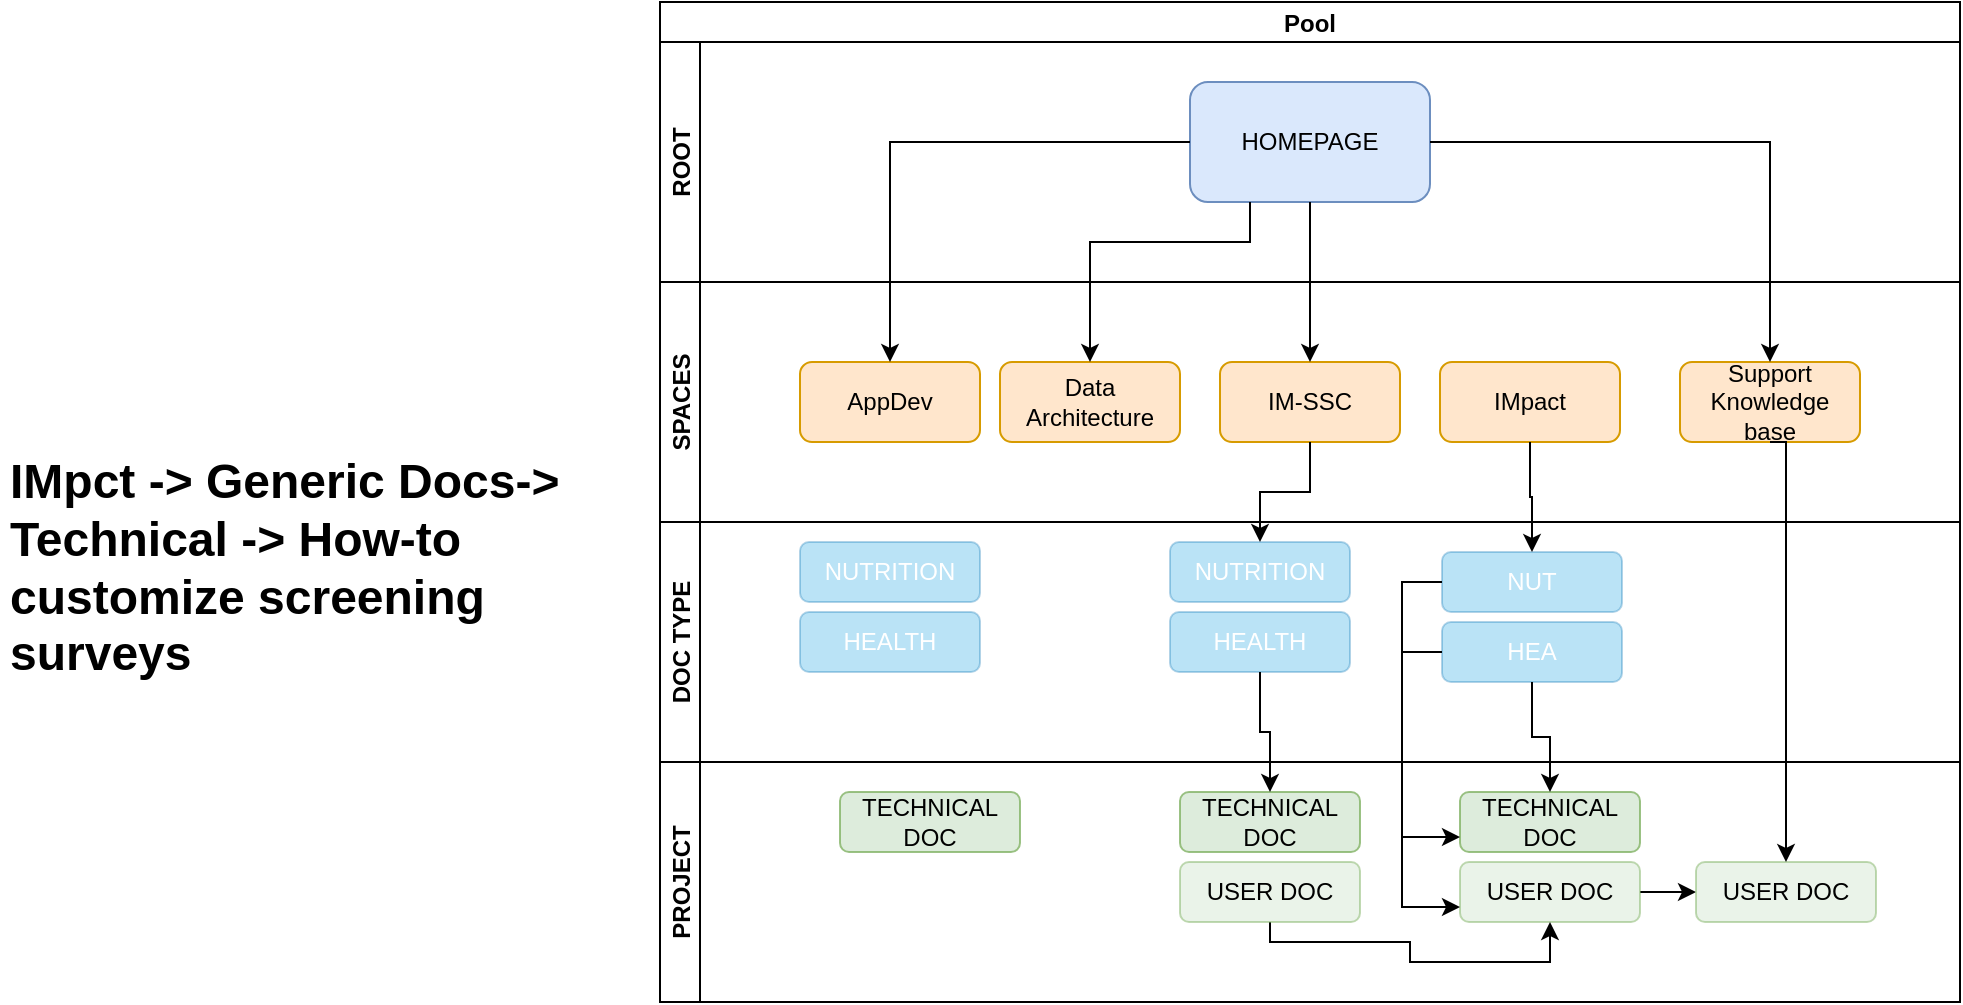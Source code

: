 <mxfile version="16.5.3" type="github">
  <diagram id="HMgrvoSyfSKHuGCKJPUB" name="Page-1">
    <mxGraphModel dx="1209" dy="671" grid="1" gridSize="10" guides="1" tooltips="1" connect="1" arrows="1" fold="1" page="1" pageScale="1" pageWidth="1169" pageHeight="1654" math="0" shadow="0">
      <root>
        <mxCell id="0" />
        <mxCell id="1" parent="0" />
        <mxCell id="sUrJkroGvJb6hWGGBYY--3" value="Pool" style="swimlane;childLayout=stackLayout;resizeParent=1;resizeParentMax=0;horizontal=1;startSize=20;horizontalStack=0;" parent="1" vertex="1">
          <mxGeometry x="330" y="20" width="650" height="380" as="geometry" />
        </mxCell>
        <mxCell id="sUrJkroGvJb6hWGGBYY--4" value="ROOT" style="swimlane;startSize=20;horizontal=0;" parent="sUrJkroGvJb6hWGGBYY--3" vertex="1">
          <mxGeometry y="20" width="650" height="120" as="geometry" />
        </mxCell>
        <mxCell id="sUrJkroGvJb6hWGGBYY--1" value="HOMEPAGE" style="rounded=1;whiteSpace=wrap;html=1;fillColor=#dae8fc;strokeColor=#6c8ebf;" parent="sUrJkroGvJb6hWGGBYY--4" vertex="1">
          <mxGeometry x="265" y="20" width="120" height="60" as="geometry" />
        </mxCell>
        <mxCell id="sUrJkroGvJb6hWGGBYY--5" value="SPACES" style="swimlane;startSize=20;horizontal=0;" parent="sUrJkroGvJb6hWGGBYY--3" vertex="1">
          <mxGeometry y="140" width="650" height="120" as="geometry" />
        </mxCell>
        <mxCell id="sUrJkroGvJb6hWGGBYY--2" value="AppDev" style="rounded=1;whiteSpace=wrap;html=1;fillColor=#ffe6cc;strokeColor=#d79b00;" parent="sUrJkroGvJb6hWGGBYY--5" vertex="1">
          <mxGeometry x="70" y="40" width="90" height="40" as="geometry" />
        </mxCell>
        <mxCell id="sUrJkroGvJb6hWGGBYY--7" value="IM-SSC" style="rounded=1;whiteSpace=wrap;html=1;fillColor=#ffe6cc;strokeColor=#d79b00;" parent="sUrJkroGvJb6hWGGBYY--5" vertex="1">
          <mxGeometry x="280" y="40" width="90" height="40" as="geometry" />
        </mxCell>
        <mxCell id="sUrJkroGvJb6hWGGBYY--8" value="Support Knowledge base" style="rounded=1;whiteSpace=wrap;html=1;fillColor=#ffe6cc;strokeColor=#d79b00;" parent="sUrJkroGvJb6hWGGBYY--5" vertex="1">
          <mxGeometry x="510" y="40" width="90" height="40" as="geometry" />
        </mxCell>
        <mxCell id="VwkPq1fQDM31158uUM1_-1" value="Data Architecture" style="rounded=1;whiteSpace=wrap;html=1;fillColor=#ffe6cc;strokeColor=#d79b00;" vertex="1" parent="sUrJkroGvJb6hWGGBYY--5">
          <mxGeometry x="170" y="40" width="90" height="40" as="geometry" />
        </mxCell>
        <mxCell id="VwkPq1fQDM31158uUM1_-4" value="IMpact" style="rounded=1;whiteSpace=wrap;html=1;fillColor=#ffe6cc;strokeColor=#d79b00;" vertex="1" parent="sUrJkroGvJb6hWGGBYY--5">
          <mxGeometry x="390" y="40" width="90" height="40" as="geometry" />
        </mxCell>
        <mxCell id="sUrJkroGvJb6hWGGBYY--6" value="DOC TYPE" style="swimlane;startSize=20;horizontal=0;" parent="sUrJkroGvJb6hWGGBYY--3" vertex="1">
          <mxGeometry y="260" width="650" height="120" as="geometry" />
        </mxCell>
        <mxCell id="sUrJkroGvJb6hWGGBYY--26" value="NUTRITION" style="rounded=1;whiteSpace=wrap;html=1;fillColor=#1ba1e2;strokeColor=#006EAF;fontColor=#ffffff;opacity=30;" parent="sUrJkroGvJb6hWGGBYY--6" vertex="1">
          <mxGeometry x="70" y="10" width="90" height="30" as="geometry" />
        </mxCell>
        <mxCell id="sUrJkroGvJb6hWGGBYY--27" value="HEALTH" style="rounded=1;whiteSpace=wrap;html=1;fillColor=#1ba1e2;strokeColor=#006EAF;fontColor=#ffffff;opacity=30;" parent="sUrJkroGvJb6hWGGBYY--6" vertex="1">
          <mxGeometry x="70" y="45" width="90" height="30" as="geometry" />
        </mxCell>
        <mxCell id="sUrJkroGvJb6hWGGBYY--29" value="NUT" style="rounded=1;whiteSpace=wrap;html=1;fillColor=#1ba1e2;strokeColor=#006EAF;fontColor=#ffffff;opacity=30;" parent="sUrJkroGvJb6hWGGBYY--6" vertex="1">
          <mxGeometry x="391" y="15" width="90" height="30" as="geometry" />
        </mxCell>
        <mxCell id="sUrJkroGvJb6hWGGBYY--30" value="HEA" style="rounded=1;whiteSpace=wrap;html=1;fillColor=#1ba1e2;strokeColor=#006EAF;fontColor=#ffffff;opacity=30;" parent="sUrJkroGvJb6hWGGBYY--6" vertex="1">
          <mxGeometry x="391" y="50" width="90" height="30" as="geometry" />
        </mxCell>
        <mxCell id="VwkPq1fQDM31158uUM1_-16" value="NUTRITION" style="rounded=1;whiteSpace=wrap;html=1;fillColor=#1ba1e2;strokeColor=#006EAF;fontColor=#ffffff;opacity=30;" vertex="1" parent="sUrJkroGvJb6hWGGBYY--6">
          <mxGeometry x="255" y="10" width="90" height="30" as="geometry" />
        </mxCell>
        <mxCell id="VwkPq1fQDM31158uUM1_-17" value="HEALTH" style="rounded=1;whiteSpace=wrap;html=1;fillColor=#1ba1e2;strokeColor=#006EAF;fontColor=#ffffff;opacity=30;" vertex="1" parent="sUrJkroGvJb6hWGGBYY--6">
          <mxGeometry x="255" y="45" width="90" height="30" as="geometry" />
        </mxCell>
        <mxCell id="sUrJkroGvJb6hWGGBYY--9" style="edgeStyle=orthogonalEdgeStyle;rounded=0;orthogonalLoop=1;jettySize=auto;html=1;exitX=0;exitY=0.5;exitDx=0;exitDy=0;entryX=0.5;entryY=0;entryDx=0;entryDy=0;" parent="sUrJkroGvJb6hWGGBYY--3" source="sUrJkroGvJb6hWGGBYY--1" target="sUrJkroGvJb6hWGGBYY--2" edge="1">
          <mxGeometry relative="1" as="geometry" />
        </mxCell>
        <mxCell id="sUrJkroGvJb6hWGGBYY--10" style="edgeStyle=orthogonalEdgeStyle;rounded=0;orthogonalLoop=1;jettySize=auto;html=1;exitX=0.5;exitY=1;exitDx=0;exitDy=0;entryX=0.5;entryY=0;entryDx=0;entryDy=0;" parent="sUrJkroGvJb6hWGGBYY--3" source="sUrJkroGvJb6hWGGBYY--1" target="sUrJkroGvJb6hWGGBYY--7" edge="1">
          <mxGeometry relative="1" as="geometry" />
        </mxCell>
        <mxCell id="sUrJkroGvJb6hWGGBYY--11" style="edgeStyle=orthogonalEdgeStyle;rounded=0;orthogonalLoop=1;jettySize=auto;html=1;exitX=1;exitY=0.5;exitDx=0;exitDy=0;" parent="sUrJkroGvJb6hWGGBYY--3" source="sUrJkroGvJb6hWGGBYY--1" target="sUrJkroGvJb6hWGGBYY--8" edge="1">
          <mxGeometry relative="1" as="geometry" />
        </mxCell>
        <mxCell id="VwkPq1fQDM31158uUM1_-2" style="edgeStyle=orthogonalEdgeStyle;rounded=0;orthogonalLoop=1;jettySize=auto;html=1;exitX=0.25;exitY=1;exitDx=0;exitDy=0;entryX=0.5;entryY=0;entryDx=0;entryDy=0;" edge="1" parent="sUrJkroGvJb6hWGGBYY--3" source="sUrJkroGvJb6hWGGBYY--1" target="VwkPq1fQDM31158uUM1_-1">
          <mxGeometry relative="1" as="geometry">
            <Array as="points">
              <mxPoint x="295" y="120" />
              <mxPoint x="215" y="120" />
            </Array>
          </mxGeometry>
        </mxCell>
        <mxCell id="VwkPq1fQDM31158uUM1_-7" style="edgeStyle=orthogonalEdgeStyle;rounded=0;orthogonalLoop=1;jettySize=auto;html=1;exitX=0.5;exitY=1;exitDx=0;exitDy=0;entryX=0.5;entryY=0;entryDx=0;entryDy=0;" edge="1" parent="sUrJkroGvJb6hWGGBYY--3" source="VwkPq1fQDM31158uUM1_-4" target="sUrJkroGvJb6hWGGBYY--29">
          <mxGeometry relative="1" as="geometry">
            <mxPoint x="440" y="270" as="targetPoint" />
          </mxGeometry>
        </mxCell>
        <mxCell id="VwkPq1fQDM31158uUM1_-18" style="edgeStyle=orthogonalEdgeStyle;rounded=0;orthogonalLoop=1;jettySize=auto;html=1;exitX=0.5;exitY=1;exitDx=0;exitDy=0;entryX=0.5;entryY=0;entryDx=0;entryDy=0;" edge="1" parent="sUrJkroGvJb6hWGGBYY--3" source="sUrJkroGvJb6hWGGBYY--7" target="VwkPq1fQDM31158uUM1_-16">
          <mxGeometry relative="1" as="geometry" />
        </mxCell>
        <mxCell id="sUrJkroGvJb6hWGGBYY--25" value="PROJECT" style="swimlane;startSize=20;horizontal=0;" parent="1" vertex="1">
          <mxGeometry x="330" y="400" width="650" height="120" as="geometry" />
        </mxCell>
        <mxCell id="sUrJkroGvJb6hWGGBYY--17" value="TECHNICAL DOC" style="rounded=1;whiteSpace=wrap;html=1;fillColor=#d5e8d4;strokeColor=#82b366;opacity=80;" parent="sUrJkroGvJb6hWGGBYY--25" vertex="1">
          <mxGeometry x="400" y="15" width="90" height="30" as="geometry" />
        </mxCell>
        <mxCell id="VwkPq1fQDM31158uUM1_-11" style="edgeStyle=orthogonalEdgeStyle;rounded=0;orthogonalLoop=1;jettySize=auto;html=1;entryX=0;entryY=0.5;entryDx=0;entryDy=0;" edge="1" parent="sUrJkroGvJb6hWGGBYY--25" source="sUrJkroGvJb6hWGGBYY--18" target="VwkPq1fQDM31158uUM1_-10">
          <mxGeometry relative="1" as="geometry" />
        </mxCell>
        <mxCell id="sUrJkroGvJb6hWGGBYY--18" value="USER DOC" style="rounded=1;whiteSpace=wrap;html=1;fillColor=#d5e8d4;strokeColor=#82b366;opacity=50;" parent="sUrJkroGvJb6hWGGBYY--25" vertex="1">
          <mxGeometry x="400" y="50" width="90" height="30" as="geometry" />
        </mxCell>
        <mxCell id="VwkPq1fQDM31158uUM1_-10" value="USER DOC" style="rounded=1;whiteSpace=wrap;html=1;fillColor=#d5e8d4;strokeColor=#82b366;opacity=50;" vertex="1" parent="sUrJkroGvJb6hWGGBYY--25">
          <mxGeometry x="518" y="50" width="90" height="30" as="geometry" />
        </mxCell>
        <mxCell id="sUrJkroGvJb6hWGGBYY--13" value="TECHNICAL DOC" style="rounded=1;whiteSpace=wrap;html=1;fillColor=#d5e8d4;strokeColor=#82b366;opacity=80;" parent="sUrJkroGvJb6hWGGBYY--25" vertex="1">
          <mxGeometry x="90" y="15" width="90" height="30" as="geometry" />
        </mxCell>
        <mxCell id="VwkPq1fQDM31158uUM1_-23" style="edgeStyle=orthogonalEdgeStyle;rounded=0;orthogonalLoop=1;jettySize=auto;html=1;entryX=0.5;entryY=1;entryDx=0;entryDy=0;" edge="1" parent="sUrJkroGvJb6hWGGBYY--25" source="sUrJkroGvJb6hWGGBYY--14" target="sUrJkroGvJb6hWGGBYY--18">
          <mxGeometry relative="1" as="geometry">
            <Array as="points">
              <mxPoint x="305" y="90" />
              <mxPoint x="375" y="90" />
              <mxPoint x="375" y="100" />
              <mxPoint x="445" y="100" />
            </Array>
          </mxGeometry>
        </mxCell>
        <mxCell id="sUrJkroGvJb6hWGGBYY--14" value="USER DOC" style="rounded=1;whiteSpace=wrap;html=1;fillColor=#d5e8d4;strokeColor=#82b366;opacity=50;" parent="sUrJkroGvJb6hWGGBYY--25" vertex="1">
          <mxGeometry x="260" y="50" width="90" height="30" as="geometry" />
        </mxCell>
        <mxCell id="VwkPq1fQDM31158uUM1_-15" value="TECHNICAL DOC" style="rounded=1;whiteSpace=wrap;html=1;fillColor=#d5e8d4;strokeColor=#82b366;opacity=80;" vertex="1" parent="sUrJkroGvJb6hWGGBYY--25">
          <mxGeometry x="260" y="15" width="90" height="30" as="geometry" />
        </mxCell>
        <mxCell id="VwkPq1fQDM31158uUM1_-3" value="&lt;h1&gt;IMpct -&amp;gt; Generic Docs-&amp;gt; Technical -&amp;gt; How-to customize screening surveys&lt;/h1&gt;" style="text;html=1;strokeColor=none;fillColor=none;spacing=5;spacingTop=-20;whiteSpace=wrap;overflow=hidden;rounded=0;" vertex="1" parent="1">
          <mxGeometry y="240" width="340" height="260" as="geometry" />
        </mxCell>
        <mxCell id="sUrJkroGvJb6hWGGBYY--24" style="edgeStyle=orthogonalEdgeStyle;rounded=0;orthogonalLoop=1;jettySize=auto;html=1;exitX=0.5;exitY=1;exitDx=0;exitDy=0;" parent="1" source="sUrJkroGvJb6hWGGBYY--8" target="VwkPq1fQDM31158uUM1_-10" edge="1">
          <mxGeometry relative="1" as="geometry">
            <mxPoint x="885" y="290" as="targetPoint" />
            <Array as="points">
              <mxPoint x="893" y="240" />
            </Array>
          </mxGeometry>
        </mxCell>
        <mxCell id="VwkPq1fQDM31158uUM1_-12" style="edgeStyle=orthogonalEdgeStyle;rounded=0;orthogonalLoop=1;jettySize=auto;html=1;exitX=0.5;exitY=1;exitDx=0;exitDy=0;entryX=0.5;entryY=0;entryDx=0;entryDy=0;" edge="1" parent="1" source="sUrJkroGvJb6hWGGBYY--30" target="sUrJkroGvJb6hWGGBYY--17">
          <mxGeometry relative="1" as="geometry" />
        </mxCell>
        <mxCell id="VwkPq1fQDM31158uUM1_-13" style="edgeStyle=orthogonalEdgeStyle;rounded=0;orthogonalLoop=1;jettySize=auto;html=1;exitX=0;exitY=0.5;exitDx=0;exitDy=0;entryX=0;entryY=0.75;entryDx=0;entryDy=0;" edge="1" parent="1" source="sUrJkroGvJb6hWGGBYY--30" target="sUrJkroGvJb6hWGGBYY--17">
          <mxGeometry relative="1" as="geometry" />
        </mxCell>
        <mxCell id="VwkPq1fQDM31158uUM1_-14" style="edgeStyle=orthogonalEdgeStyle;rounded=0;orthogonalLoop=1;jettySize=auto;html=1;exitX=0;exitY=0.5;exitDx=0;exitDy=0;entryX=0;entryY=0.75;entryDx=0;entryDy=0;" edge="1" parent="1" source="sUrJkroGvJb6hWGGBYY--29" target="sUrJkroGvJb6hWGGBYY--18">
          <mxGeometry relative="1" as="geometry" />
        </mxCell>
        <mxCell id="VwkPq1fQDM31158uUM1_-19" style="edgeStyle=orthogonalEdgeStyle;rounded=0;orthogonalLoop=1;jettySize=auto;html=1;exitX=0.5;exitY=1;exitDx=0;exitDy=0;entryX=0.5;entryY=0;entryDx=0;entryDy=0;" edge="1" parent="1" source="VwkPq1fQDM31158uUM1_-17" target="VwkPq1fQDM31158uUM1_-15">
          <mxGeometry relative="1" as="geometry" />
        </mxCell>
      </root>
    </mxGraphModel>
  </diagram>
</mxfile>
